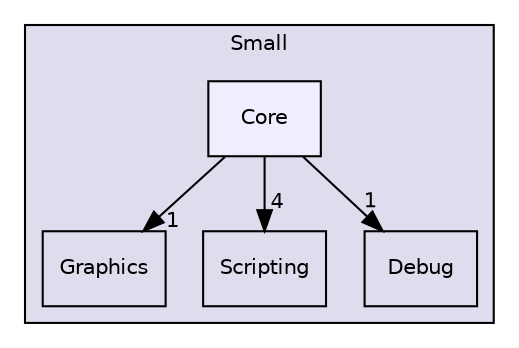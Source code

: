 digraph "C:/Users/folae/Documents/Code/Big-Projects/ScriptWizards/SmallGameLibrary/include/Small/Core" {
  compound=true
  node [ fontsize="10", fontname="Helvetica"];
  edge [ labelfontsize="10", labelfontname="Helvetica"];
  subgraph clusterdir_517f7d009caed18d50502f12c0d97ec3 {
    graph [ bgcolor="#ddddee", pencolor="black", label="Small" fontname="Helvetica", fontsize="10", URL="dir_517f7d009caed18d50502f12c0d97ec3.html"]
  dir_230ebb31a7b473b673878f5d3da6d001 [shape=box label="Graphics" URL="dir_230ebb31a7b473b673878f5d3da6d001.html"];
  dir_8fb71a89305e8bb79c0790ded867372f [shape=box label="Scripting" URL="dir_8fb71a89305e8bb79c0790ded867372f.html"];
  dir_ea5275f19dd98e4e16b487795f40b2ea [shape=box label="Debug" URL="dir_ea5275f19dd98e4e16b487795f40b2ea.html"];
  dir_3c803fb2e31f05de510171dcaff9bfbd [shape=box, label="Core", style="filled", fillcolor="#eeeeff", pencolor="black", URL="dir_3c803fb2e31f05de510171dcaff9bfbd.html"];
  }
  dir_3c803fb2e31f05de510171dcaff9bfbd->dir_230ebb31a7b473b673878f5d3da6d001 [headlabel="1", labeldistance=1.5 headhref="dir_000003_000007.html"];
  dir_3c803fb2e31f05de510171dcaff9bfbd->dir_8fb71a89305e8bb79c0790ded867372f [headlabel="4", labeldistance=1.5 headhref="dir_000003_000009.html"];
  dir_3c803fb2e31f05de510171dcaff9bfbd->dir_ea5275f19dd98e4e16b487795f40b2ea [headlabel="1", labeldistance=1.5 headhref="dir_000003_000004.html"];
}
